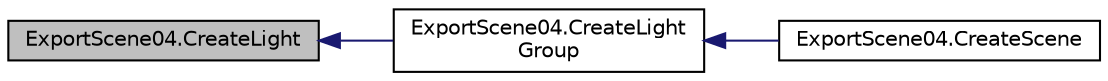 digraph "ExportScene04.CreateLight"
{
  edge [fontname="Helvetica",fontsize="10",labelfontname="Helvetica",labelfontsize="10"];
  node [fontname="Helvetica",fontsize="10",shape=record];
  rankdir="LR";
  Node18 [label="ExportScene04.CreateLight",height=0.2,width=0.4,color="black", fillcolor="grey75", style="filled", fontcolor="black"];
  Node18 -> Node19 [dir="back",color="midnightblue",fontsize="10",style="solid",fontname="Helvetica"];
  Node19 [label="ExportScene04.CreateLight\lGroup",height=0.2,width=0.4,color="black", fillcolor="white", style="filled",URL="$namespace_export_scene04.html#a962a3371b858479959c4953219f251d2"];
  Node19 -> Node20 [dir="back",color="midnightblue",fontsize="10",style="solid",fontname="Helvetica"];
  Node20 [label="ExportScene04.CreateScene",height=0.2,width=0.4,color="black", fillcolor="white", style="filled",URL="$namespace_export_scene04.html#a7e8f386cc2dcb6e596b141e4b80eff56"];
}
